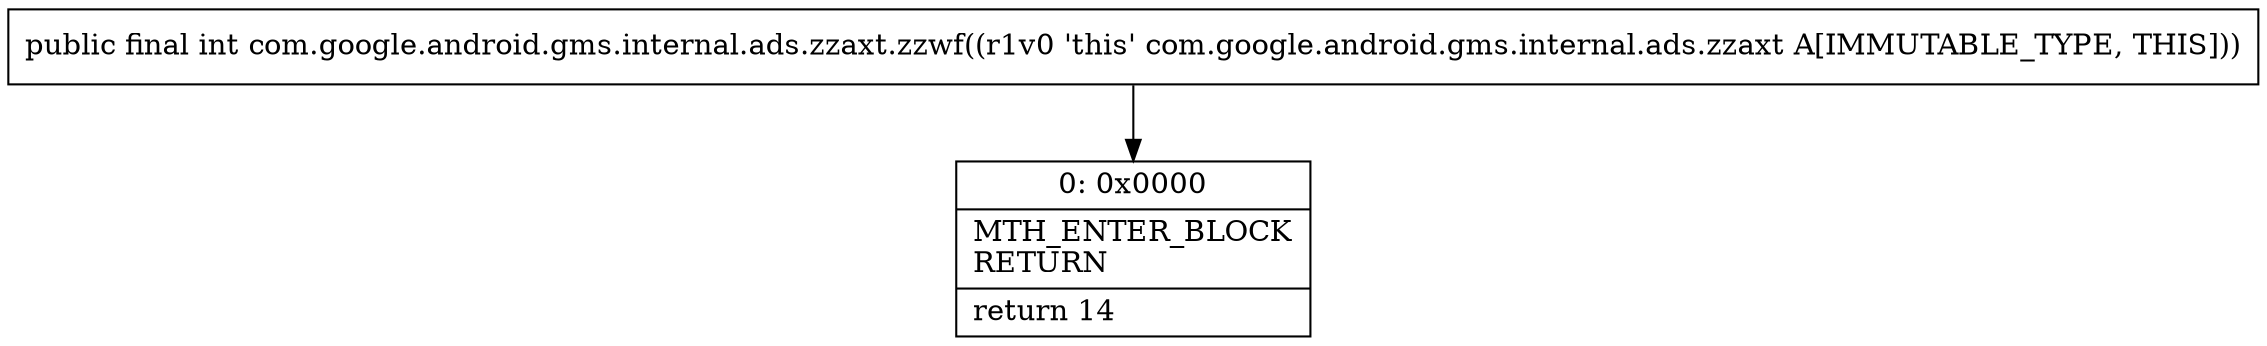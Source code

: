 digraph "CFG forcom.google.android.gms.internal.ads.zzaxt.zzwf()I" {
Node_0 [shape=record,label="{0\:\ 0x0000|MTH_ENTER_BLOCK\lRETURN\l|return 14\l}"];
MethodNode[shape=record,label="{public final int com.google.android.gms.internal.ads.zzaxt.zzwf((r1v0 'this' com.google.android.gms.internal.ads.zzaxt A[IMMUTABLE_TYPE, THIS])) }"];
MethodNode -> Node_0;
}

